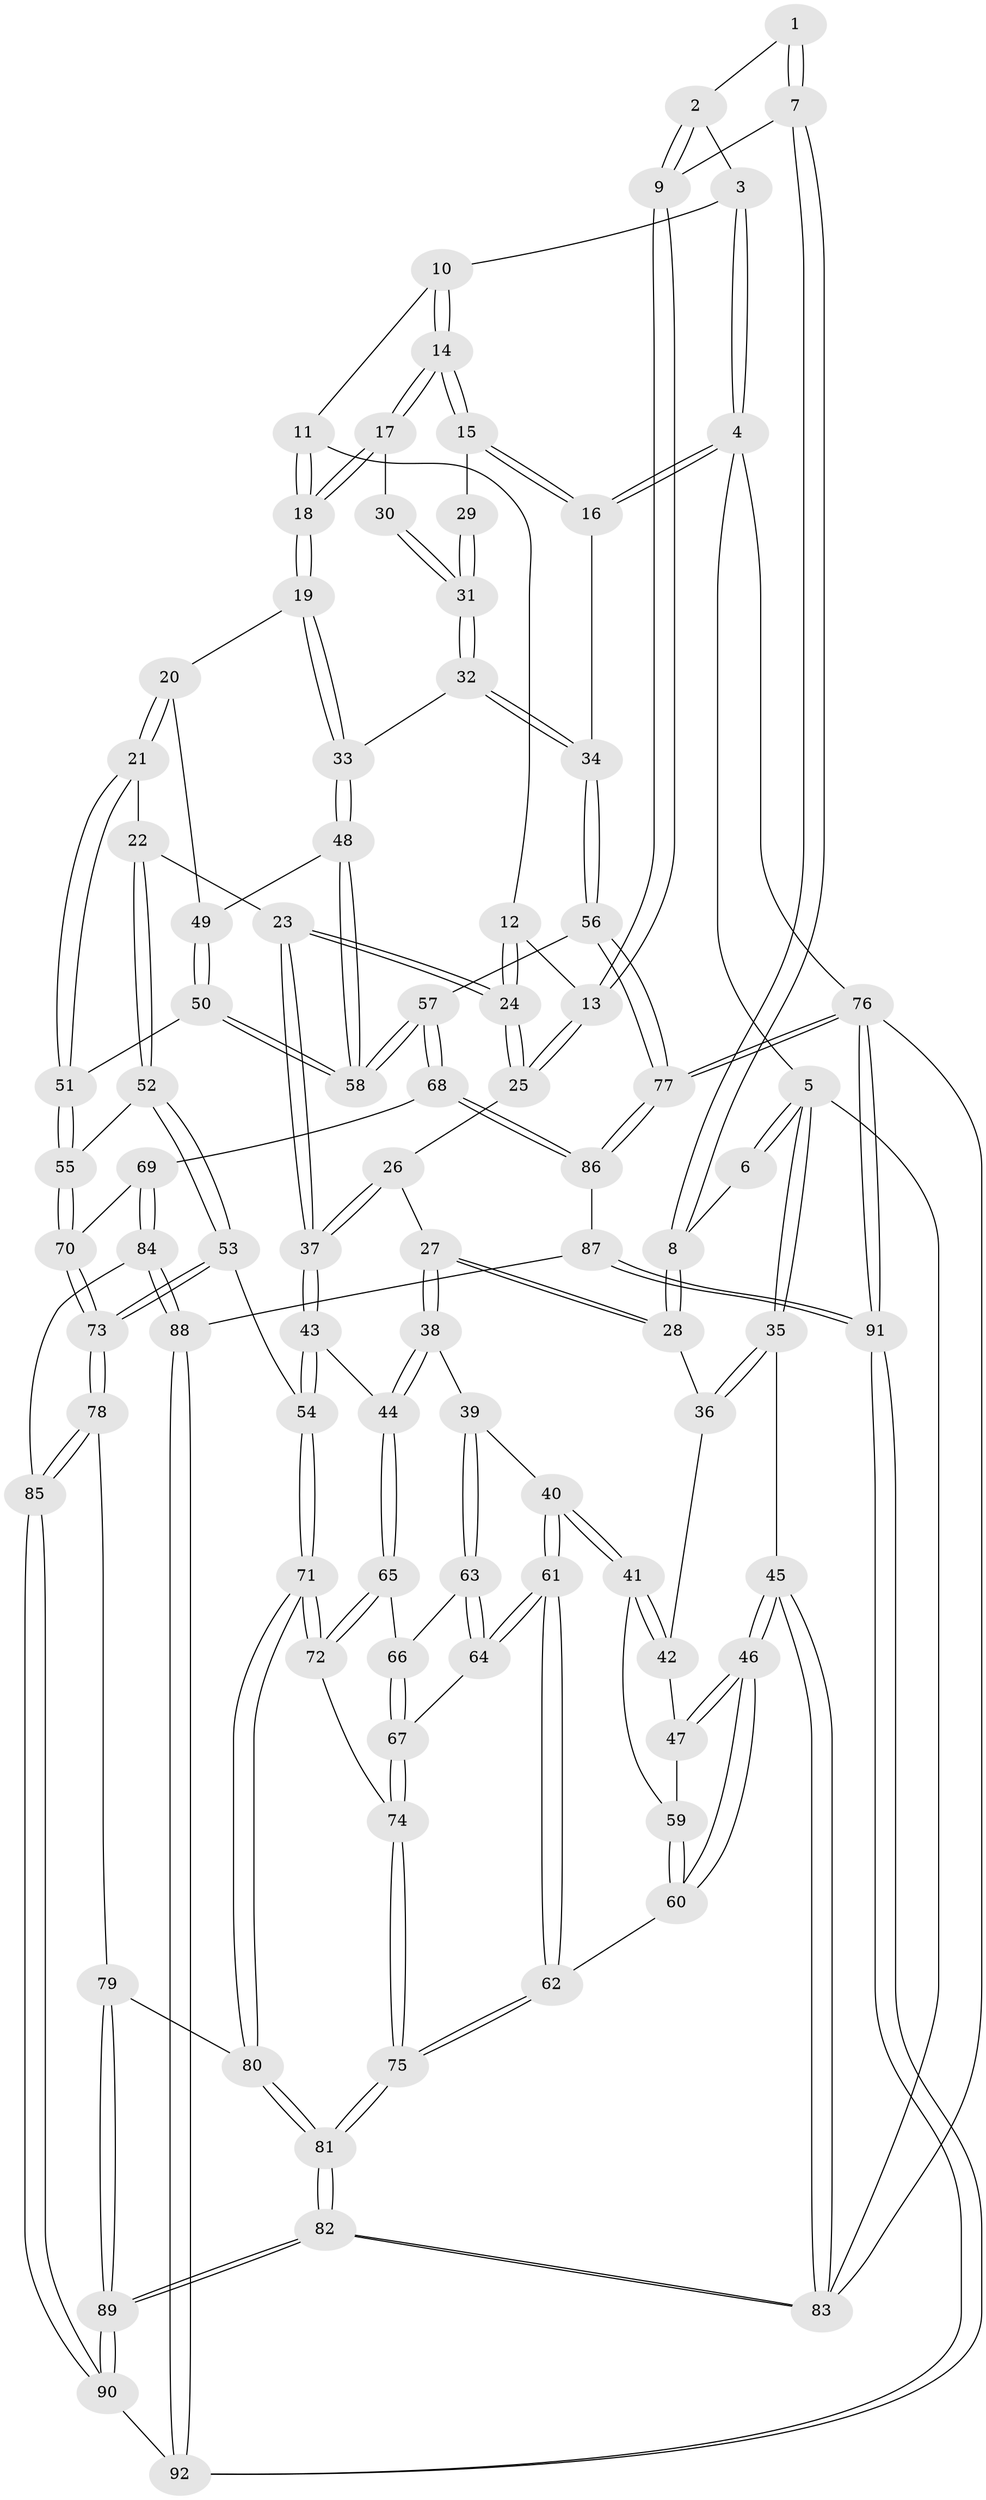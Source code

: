 // coarse degree distribution, {2: 0.03125, 4: 0.25, 5: 0.4375, 6: 0.1875, 3: 0.078125, 7: 0.015625}
// Generated by graph-tools (version 1.1) at 2025/05/03/04/25 22:05:36]
// undirected, 92 vertices, 227 edges
graph export_dot {
graph [start="1"]
  node [color=gray90,style=filled];
  1 [pos="+0.290693797873787+0"];
  2 [pos="+0.5793785507238352+0"];
  3 [pos="+0.5847298240597644+0"];
  4 [pos="+1+0"];
  5 [pos="+0+0"];
  6 [pos="+0.17944702951530153+0"];
  7 [pos="+0.37059920401725516+0.13384939416415625"];
  8 [pos="+0.16607648884280254+0.19366414652394864"];
  9 [pos="+0.3917521317411347+0.14434732038654965"];
  10 [pos="+0.6108137548600286+0"];
  11 [pos="+0.5429196518664855+0.13461872960115273"];
  12 [pos="+0.5027045311428169+0.15401843670211077"];
  13 [pos="+0.39760316513439703+0.14944145584056148"];
  14 [pos="+0.7521400585922094+0.12504479879745403"];
  15 [pos="+1+0"];
  16 [pos="+1+0"];
  17 [pos="+0.7522360800672723+0.16346322488633722"];
  18 [pos="+0.6548462698723414+0.2691026104057728"];
  19 [pos="+0.6430821736825958+0.34589153497992736"];
  20 [pos="+0.609539490553204+0.37612590343274555"];
  21 [pos="+0.5893193702577768+0.38362933506522096"];
  22 [pos="+0.5711039774232473+0.3870074490443781"];
  23 [pos="+0.5518145910719433+0.3832599690901514"];
  24 [pos="+0.49170668554176783+0.32601208701678014"];
  25 [pos="+0.3901800563708085+0.29078179635583634"];
  26 [pos="+0.3184132827556917+0.3241105092740469"];
  27 [pos="+0.22152565101396574+0.3279204449208058"];
  28 [pos="+0.13000096876181397+0.2605907752250385"];
  29 [pos="+0.943958999563747+0.14992884458811878"];
  30 [pos="+0.7802283820827532+0.18348866651866577"];
  31 [pos="+0.8765807118919073+0.2854167633600831"];
  32 [pos="+0.8992120361037426+0.3882057189133549"];
  33 [pos="+0.894925148161015+0.3890980851934218"];
  34 [pos="+1+0.4753145491287107"];
  35 [pos="+0+0.26911831720213786"];
  36 [pos="+0.11123255805490218+0.2656098229606287"];
  37 [pos="+0.4157717491601315+0.4644873765446216"];
  38 [pos="+0.25950656705747555+0.4989374085064715"];
  39 [pos="+0.21420882365757804+0.5270169479529322"];
  40 [pos="+0.1726470856212741+0.5294805261495276"];
  41 [pos="+0.16568196179841482+0.5258766601520326"];
  42 [pos="+0.10434874065892166+0.46452047887677717"];
  43 [pos="+0.36448723864151517+0.5453356597908355"];
  44 [pos="+0.3351206803217207+0.5380042973912237"];
  45 [pos="+0+0.6333903734972939"];
  46 [pos="+0+0.6347584459018972"];
  47 [pos="+0.05491302386167756+0.5100531759138152"];
  48 [pos="+0.769542031171275+0.5204088469886371"];
  49 [pos="+0.682922076764279+0.4768608000250788"];
  50 [pos="+0.6694684356051857+0.5914326335265003"];
  51 [pos="+0.6330785859820937+0.5818205887908571"];
  52 [pos="+0.5266998769205813+0.5944078180705146"];
  53 [pos="+0.4455886165769365+0.6409195327626204"];
  54 [pos="+0.40727517955565434+0.613572067707628"];
  55 [pos="+0.5585687965588875+0.5999377260595359"];
  56 [pos="+1+0.5041013862876176"];
  57 [pos="+0.7826052648496379+0.7226042093182979"];
  58 [pos="+0.7576424108980043+0.6647762106155413"];
  59 [pos="+0.12654510977823138+0.5311470128729947"];
  60 [pos="+0+0.6441291785716876"];
  61 [pos="+0.07223334299797154+0.6525287395406703"];
  62 [pos="+0+0.6678689159213447"];
  63 [pos="+0.2063027475566517+0.5819244389326006"];
  64 [pos="+0.1418805800667969+0.6612513241021405"];
  65 [pos="+0.24573268916276417+0.6480100762708446"];
  66 [pos="+0.21424712360028852+0.5994690391768904"];
  67 [pos="+0.18849225156761845+0.6864868433333475"];
  68 [pos="+0.7808562017753444+0.7281562265894038"];
  69 [pos="+0.7117955726340585+0.7473148489225762"];
  70 [pos="+0.659187260598699+0.7391651014476923"];
  71 [pos="+0.25441873929226466+0.7216468890700136"];
  72 [pos="+0.23730169193420558+0.7042583394501389"];
  73 [pos="+0.47088754435732866+0.7594979939128848"];
  74 [pos="+0.1975853385945647+0.6923593836530718"];
  75 [pos="+0.11437914825137808+0.7979321478453414"];
  76 [pos="+1+1"];
  77 [pos="+1+1"];
  78 [pos="+0.44595942051396237+0.818427974263619"];
  79 [pos="+0.3538888706051172+0.826528064503876"];
  80 [pos="+0.26779653507741075+0.7920017218300348"];
  81 [pos="+0.1525014818965333+0.869361058174072"];
  82 [pos="+0.014915473832562049+1"];
  83 [pos="+0+1"];
  84 [pos="+0.6297796699666462+0.8740736470976523"];
  85 [pos="+0.5032032052029728+0.9399913624492494"];
  86 [pos="+0.8172986614776337+0.7974429896791584"];
  87 [pos="+0.8053491934906312+0.8432459186505225"];
  88 [pos="+0.7477976791388812+0.9887487017233704"];
  89 [pos="+0.16792696973754412+1"];
  90 [pos="+0.5034331321763341+1"];
  91 [pos="+1+1"];
  92 [pos="+0.7207219513605603+1"];
  1 -- 2;
  1 -- 7;
  1 -- 7;
  2 -- 3;
  2 -- 9;
  2 -- 9;
  3 -- 4;
  3 -- 4;
  3 -- 10;
  4 -- 5;
  4 -- 16;
  4 -- 16;
  4 -- 76;
  5 -- 6;
  5 -- 6;
  5 -- 35;
  5 -- 35;
  5 -- 83;
  6 -- 8;
  7 -- 8;
  7 -- 8;
  7 -- 9;
  8 -- 28;
  8 -- 28;
  9 -- 13;
  9 -- 13;
  10 -- 11;
  10 -- 14;
  10 -- 14;
  11 -- 12;
  11 -- 18;
  11 -- 18;
  12 -- 13;
  12 -- 24;
  12 -- 24;
  13 -- 25;
  13 -- 25;
  14 -- 15;
  14 -- 15;
  14 -- 17;
  14 -- 17;
  15 -- 16;
  15 -- 16;
  15 -- 29;
  16 -- 34;
  17 -- 18;
  17 -- 18;
  17 -- 30;
  18 -- 19;
  18 -- 19;
  19 -- 20;
  19 -- 33;
  19 -- 33;
  20 -- 21;
  20 -- 21;
  20 -- 49;
  21 -- 22;
  21 -- 51;
  21 -- 51;
  22 -- 23;
  22 -- 52;
  22 -- 52;
  23 -- 24;
  23 -- 24;
  23 -- 37;
  23 -- 37;
  24 -- 25;
  24 -- 25;
  25 -- 26;
  26 -- 27;
  26 -- 37;
  26 -- 37;
  27 -- 28;
  27 -- 28;
  27 -- 38;
  27 -- 38;
  28 -- 36;
  29 -- 31;
  29 -- 31;
  30 -- 31;
  30 -- 31;
  31 -- 32;
  31 -- 32;
  32 -- 33;
  32 -- 34;
  32 -- 34;
  33 -- 48;
  33 -- 48;
  34 -- 56;
  34 -- 56;
  35 -- 36;
  35 -- 36;
  35 -- 45;
  36 -- 42;
  37 -- 43;
  37 -- 43;
  38 -- 39;
  38 -- 44;
  38 -- 44;
  39 -- 40;
  39 -- 63;
  39 -- 63;
  40 -- 41;
  40 -- 41;
  40 -- 61;
  40 -- 61;
  41 -- 42;
  41 -- 42;
  41 -- 59;
  42 -- 47;
  43 -- 44;
  43 -- 54;
  43 -- 54;
  44 -- 65;
  44 -- 65;
  45 -- 46;
  45 -- 46;
  45 -- 83;
  45 -- 83;
  46 -- 47;
  46 -- 47;
  46 -- 60;
  46 -- 60;
  47 -- 59;
  48 -- 49;
  48 -- 58;
  48 -- 58;
  49 -- 50;
  49 -- 50;
  50 -- 51;
  50 -- 58;
  50 -- 58;
  51 -- 55;
  51 -- 55;
  52 -- 53;
  52 -- 53;
  52 -- 55;
  53 -- 54;
  53 -- 73;
  53 -- 73;
  54 -- 71;
  54 -- 71;
  55 -- 70;
  55 -- 70;
  56 -- 57;
  56 -- 77;
  56 -- 77;
  57 -- 58;
  57 -- 58;
  57 -- 68;
  57 -- 68;
  59 -- 60;
  59 -- 60;
  60 -- 62;
  61 -- 62;
  61 -- 62;
  61 -- 64;
  61 -- 64;
  62 -- 75;
  62 -- 75;
  63 -- 64;
  63 -- 64;
  63 -- 66;
  64 -- 67;
  65 -- 66;
  65 -- 72;
  65 -- 72;
  66 -- 67;
  66 -- 67;
  67 -- 74;
  67 -- 74;
  68 -- 69;
  68 -- 86;
  68 -- 86;
  69 -- 70;
  69 -- 84;
  69 -- 84;
  70 -- 73;
  70 -- 73;
  71 -- 72;
  71 -- 72;
  71 -- 80;
  71 -- 80;
  72 -- 74;
  73 -- 78;
  73 -- 78;
  74 -- 75;
  74 -- 75;
  75 -- 81;
  75 -- 81;
  76 -- 77;
  76 -- 77;
  76 -- 91;
  76 -- 91;
  76 -- 83;
  77 -- 86;
  77 -- 86;
  78 -- 79;
  78 -- 85;
  78 -- 85;
  79 -- 80;
  79 -- 89;
  79 -- 89;
  80 -- 81;
  80 -- 81;
  81 -- 82;
  81 -- 82;
  82 -- 83;
  82 -- 83;
  82 -- 89;
  82 -- 89;
  84 -- 85;
  84 -- 88;
  84 -- 88;
  85 -- 90;
  85 -- 90;
  86 -- 87;
  87 -- 88;
  87 -- 91;
  87 -- 91;
  88 -- 92;
  88 -- 92;
  89 -- 90;
  89 -- 90;
  90 -- 92;
  91 -- 92;
  91 -- 92;
}
